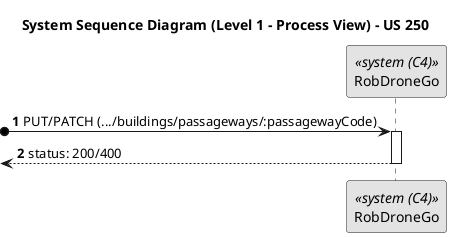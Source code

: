 @startuml
skinparam monochrome true
skinparam packageStyle rectangle
skinparam shadowing false

title System Sequence Diagram (Level 1 - Process View) - US 250
autonumber

participant "RobDroneGo" as Sistema <<system (C4)>>

?o-> Sistema : PUT/PATCH (.../buildings/passageways/:passagewayCode)
activate Sistema

<-- Sistema : status: 200/400
deactivate Sistema

@enduml